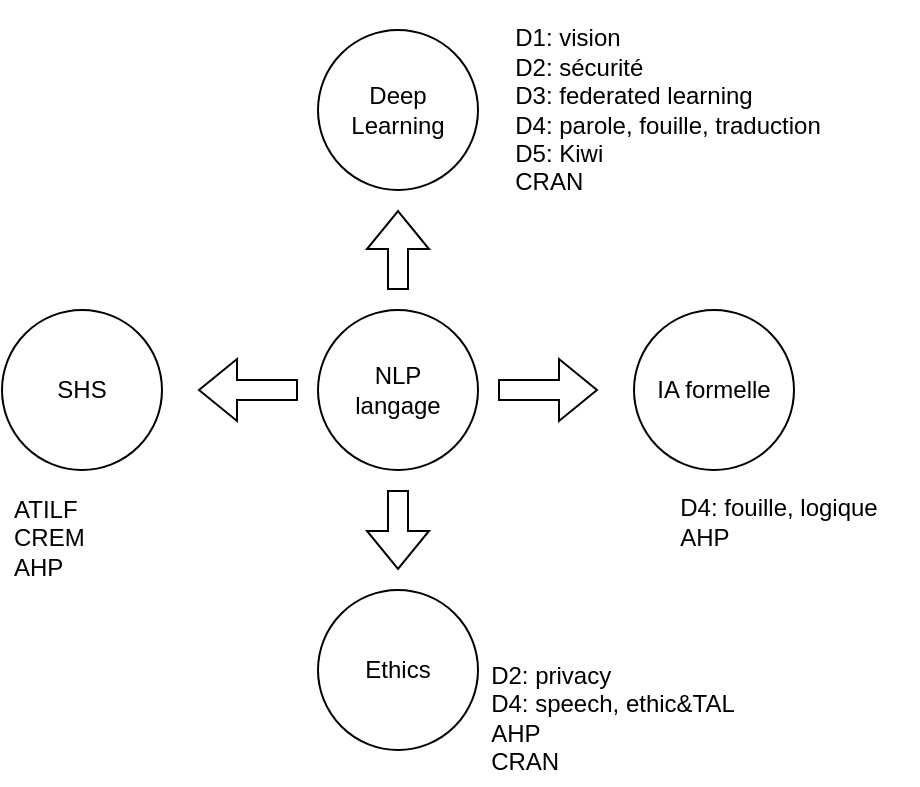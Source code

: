 <mxfile version="20.2.4" type="github">
  <diagram id="C1ThwtVZtTPy57nU7KmP" name="Page-1">
    <mxGraphModel dx="622" dy="343" grid="1" gridSize="10" guides="1" tooltips="1" connect="1" arrows="1" fold="1" page="1" pageScale="1" pageWidth="850" pageHeight="1100" math="0" shadow="0">
      <root>
        <mxCell id="0" />
        <mxCell id="1" parent="0" />
        <mxCell id="7iM5Y9_anPuIfUK76eyL-1" value="&lt;div&gt;NLP&lt;/div&gt;&lt;div&gt;langage&lt;br&gt;&lt;/div&gt;" style="ellipse;whiteSpace=wrap;html=1;aspect=fixed;" vertex="1" parent="1">
          <mxGeometry x="350" y="180" width="80" height="80" as="geometry" />
        </mxCell>
        <mxCell id="7iM5Y9_anPuIfUK76eyL-2" value="Deep Learning" style="ellipse;whiteSpace=wrap;html=1;aspect=fixed;" vertex="1" parent="1">
          <mxGeometry x="350" y="40" width="80" height="80" as="geometry" />
        </mxCell>
        <mxCell id="7iM5Y9_anPuIfUK76eyL-3" value="Ethics" style="ellipse;whiteSpace=wrap;html=1;aspect=fixed;" vertex="1" parent="1">
          <mxGeometry x="350" y="320" width="80" height="80" as="geometry" />
        </mxCell>
        <mxCell id="7iM5Y9_anPuIfUK76eyL-4" value="SHS" style="ellipse;whiteSpace=wrap;html=1;aspect=fixed;" vertex="1" parent="1">
          <mxGeometry x="192" y="180" width="80" height="80" as="geometry" />
        </mxCell>
        <mxCell id="7iM5Y9_anPuIfUK76eyL-5" value="IA formelle" style="ellipse;whiteSpace=wrap;html=1;aspect=fixed;" vertex="1" parent="1">
          <mxGeometry x="508" y="180" width="80" height="80" as="geometry" />
        </mxCell>
        <mxCell id="7iM5Y9_anPuIfUK76eyL-6" value="&lt;div align=&quot;left&quot;&gt;D1: vision&lt;/div&gt;&lt;div align=&quot;left&quot;&gt;D2: sécurité&lt;/div&gt;&lt;div align=&quot;left&quot;&gt;D3: federated learning&lt;br&gt;&lt;/div&gt;&lt;div&gt;D4: parole, fouille, traduction&lt;br&gt;&lt;/div&gt;&lt;div align=&quot;left&quot;&gt;D5: Kiwi&lt;/div&gt;&lt;div align=&quot;left&quot;&gt;CRAN&lt;br&gt;&lt;/div&gt;" style="text;html=1;strokeColor=none;fillColor=none;align=center;verticalAlign=middle;whiteSpace=wrap;rounded=0;" vertex="1" parent="1">
          <mxGeometry x="425" y="25.5" width="200" height="109" as="geometry" />
        </mxCell>
        <mxCell id="7iM5Y9_anPuIfUK76eyL-12" value="" style="shape=flexArrow;endArrow=classic;html=1;rounded=0;" edge="1" parent="1">
          <mxGeometry width="50" height="50" relative="1" as="geometry">
            <mxPoint x="390" y="170" as="sourcePoint" />
            <mxPoint x="390" y="130" as="targetPoint" />
          </mxGeometry>
        </mxCell>
        <mxCell id="7iM5Y9_anPuIfUK76eyL-14" value="" style="shape=flexArrow;endArrow=classic;html=1;rounded=0;" edge="1" parent="1">
          <mxGeometry width="50" height="50" relative="1" as="geometry">
            <mxPoint x="390" y="270" as="sourcePoint" />
            <mxPoint x="390" y="310" as="targetPoint" />
          </mxGeometry>
        </mxCell>
        <mxCell id="7iM5Y9_anPuIfUK76eyL-15" value="" style="shape=flexArrow;endArrow=classic;html=1;rounded=0;" edge="1" parent="1">
          <mxGeometry width="50" height="50" relative="1" as="geometry">
            <mxPoint x="440" y="220" as="sourcePoint" />
            <mxPoint x="490" y="220" as="targetPoint" />
          </mxGeometry>
        </mxCell>
        <mxCell id="7iM5Y9_anPuIfUK76eyL-16" value="" style="shape=flexArrow;endArrow=classic;html=1;rounded=0;" edge="1" parent="1">
          <mxGeometry width="50" height="50" relative="1" as="geometry">
            <mxPoint x="340" y="220" as="sourcePoint" />
            <mxPoint x="290" y="220" as="targetPoint" />
          </mxGeometry>
        </mxCell>
        <mxCell id="7iM5Y9_anPuIfUK76eyL-17" value="D4: fouille, logique&lt;br&gt;&lt;div align=&quot;left&quot;&gt;AHP&lt;br&gt;&lt;/div&gt;" style="text;html=1;strokeColor=none;fillColor=none;align=center;verticalAlign=middle;whiteSpace=wrap;rounded=0;" vertex="1" parent="1">
          <mxGeometry x="511" y="252.5" width="139" height="67.5" as="geometry" />
        </mxCell>
        <mxCell id="7iM5Y9_anPuIfUK76eyL-18" value="&lt;div align=&quot;left&quot;&gt;D2: privacy&lt;/div&gt;&lt;div&gt;D4: speech, ethic&amp;amp;TAL&lt;br&gt;&lt;/div&gt;&lt;div align=&quot;left&quot;&gt;AHP&lt;/div&gt;&lt;div align=&quot;left&quot;&gt;CRAN&lt;br&gt;&lt;/div&gt;" style="text;html=1;strokeColor=none;fillColor=none;align=center;verticalAlign=middle;whiteSpace=wrap;rounded=0;" vertex="1" parent="1">
          <mxGeometry x="428" y="350" width="139" height="67.5" as="geometry" />
        </mxCell>
        <mxCell id="7iM5Y9_anPuIfUK76eyL-19" value="&lt;div align=&quot;left&quot;&gt;ATILF&lt;br&gt;&lt;/div&gt;&lt;div align=&quot;left&quot;&gt;CREM&lt;/div&gt;&lt;div align=&quot;left&quot;&gt;AHP&lt;br&gt;&lt;/div&gt;" style="text;html=1;strokeColor=none;fillColor=none;align=left;verticalAlign=middle;whiteSpace=wrap;rounded=0;" vertex="1" parent="1">
          <mxGeometry x="195.5" y="260" width="77.5" height="67.5" as="geometry" />
        </mxCell>
      </root>
    </mxGraphModel>
  </diagram>
</mxfile>
